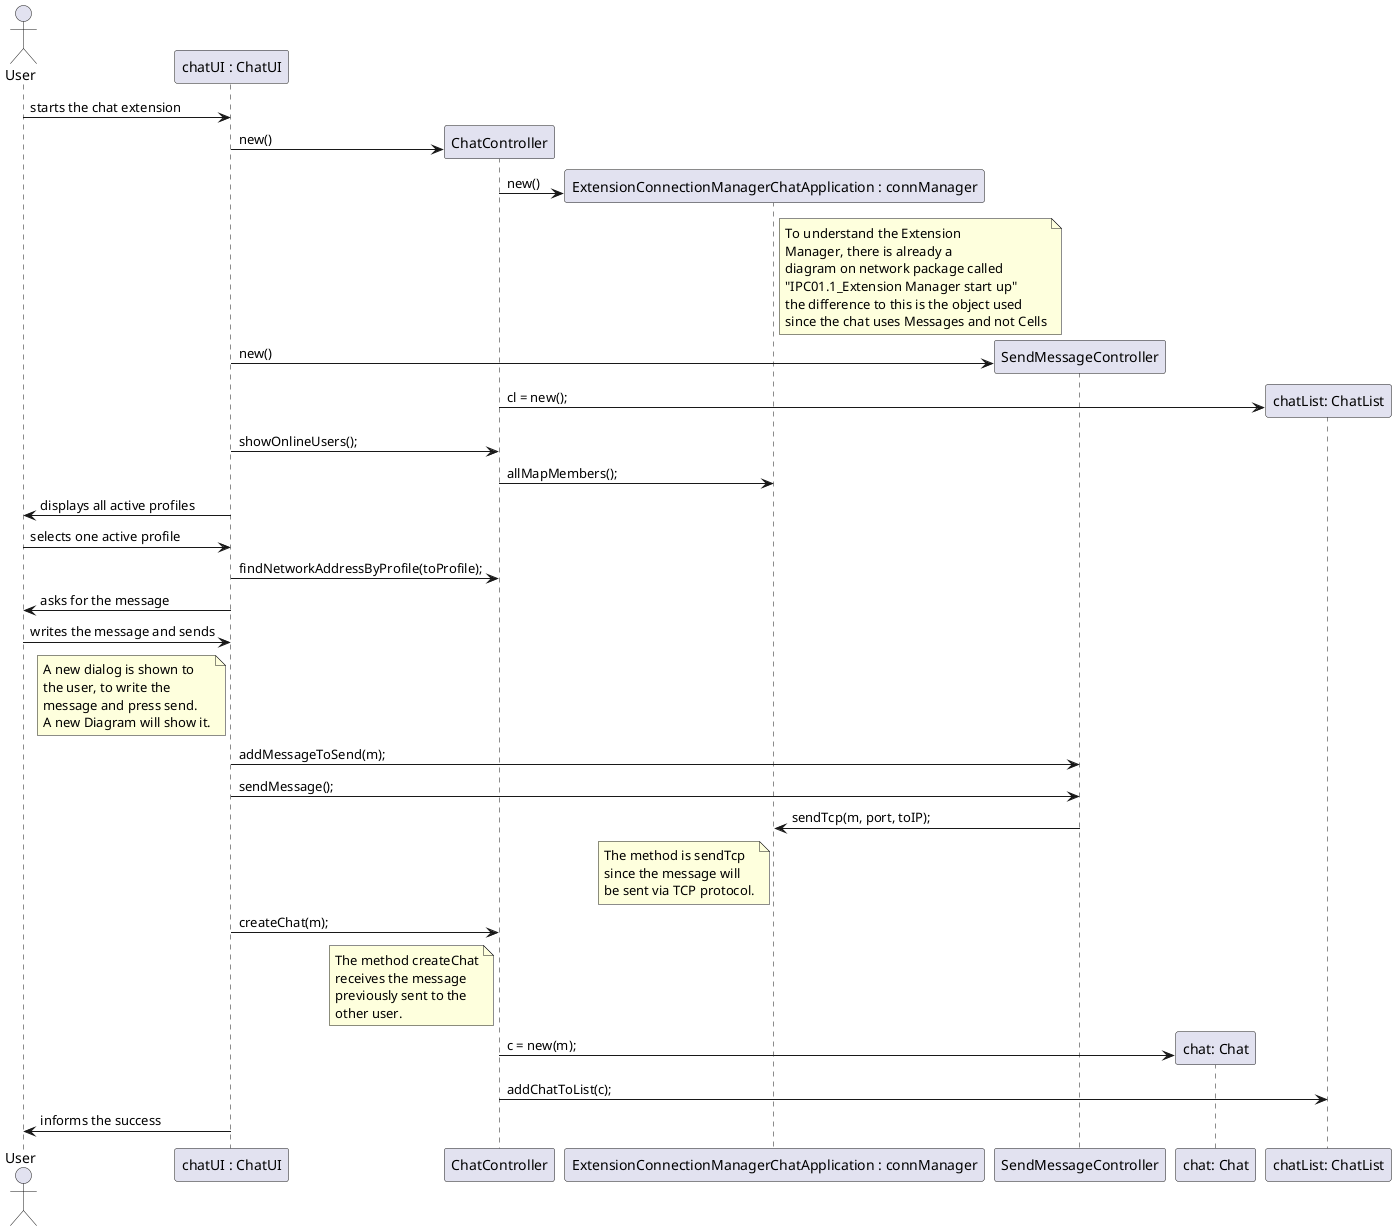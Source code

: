 @startuml ipc_05_1_design2.png
    actor User as u
    participant "chatUI : ChatUI" as ui
    participant "ChatController" as ctrl
    participant "ExtensionConnectionManagerChatApplication : connManager" as connManager
    participant "SendMessageController" as messageCtrl
    participant "chat: Chat" as chat
    participant "chatList: ChatList" as chatList

    u -> ui : starts the chat extension
    create ctrl
    ui -> ctrl : new()
    
    create connManager
    ctrl -> connManager : new()
    note right of connManager
        To understand the Extension
        Manager, there is already a
        diagram on network package called
        "IPC01.1_Extension Manager start up"
        the difference to this is the object used
        since the chat uses Messages and not Cells
    end note
    
    create messageCtrl
    ui -> messageCtrl : new()
   
    create chatList
    ctrl -> chatList : cl = new();
	
    ui -> ctrl : showOnlineUsers();
    ctrl -> connManager : allMapMembers();
    ui -> u : displays all active profiles
	
    u -> ui : selects one active profile
    ui -> ctrl : findNetworkAddressByProfile(toProfile);

    ui -> u : asks for the message

    u -> ui : writes the message and sends
    note left of ui
        A new dialog is shown to
        the user, to write the
        message and press send.
        A new Diagram will show it.
    end note

    ui -> messageCtrl : addMessageToSend(m);
    ui -> messageCtrl : sendMessage();
    messageCtrl -> connManager : sendTcp(m, port, toIP);
    
    note left of connManager
        The method is sendTcp
        since the message will
        be sent via TCP protocol.
    end note

    ui->ctrl : createChat(m);
    note left of ctrl
        The method createChat
        receives the message
        previously sent to the
        other user.
    end note

    create chat
    ctrl -> chat : c = new(m);
    ctrl -> chatList: addChatToList(c);

    ui -> u : informs the success

@enduml